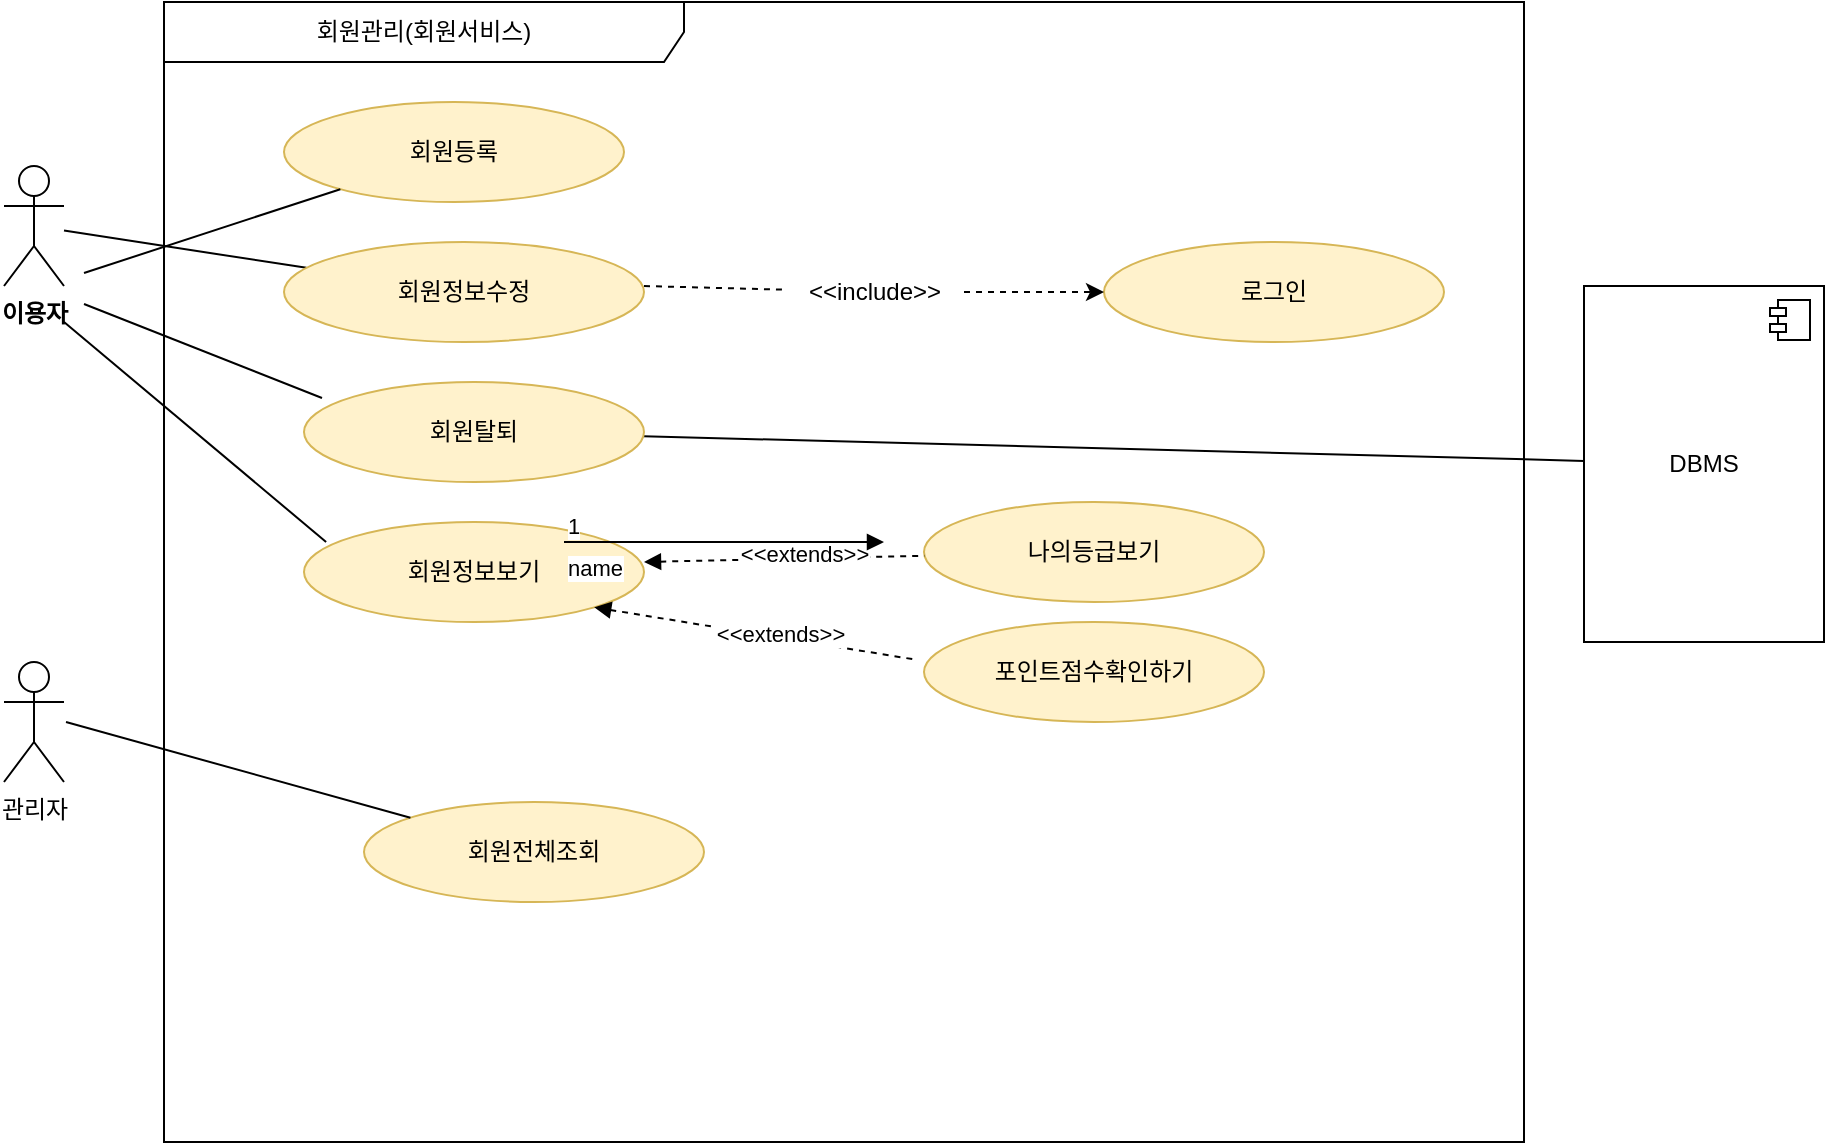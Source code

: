 <mxfile version="21.3.4" type="github">
  <diagram name="페이지-1" id="Xi7CThMLjNq68vM2RFZK">
    <mxGraphModel dx="1379" dy="836" grid="1" gridSize="10" guides="1" tooltips="1" connect="1" arrows="1" fold="1" page="1" pageScale="1" pageWidth="827" pageHeight="1169" math="0" shadow="0">
      <root>
        <object label="" id="0">
          <mxCell />
        </object>
        <mxCell id="1" parent="0" />
        <mxCell id="6LtRmEVSoboS9p4E24Nf-27" value="" style="rounded=0;orthogonalLoop=1;jettySize=auto;html=1;endArrow=none;endFill=0;" parent="1" source="6LtRmEVSoboS9p4E24Nf-1" target="6LtRmEVSoboS9p4E24Nf-21" edge="1">
          <mxGeometry relative="1" as="geometry" />
        </mxCell>
        <mxCell id="6LtRmEVSoboS9p4E24Nf-1" value="이용자&lt;br&gt;" style="shape=umlActor;verticalLabelPosition=bottom;verticalAlign=top;html=1;outlineConnect=0;fontStyle=1" parent="1" vertex="1">
          <mxGeometry x="50" y="112" width="30" height="60" as="geometry" />
        </mxCell>
        <mxCell id="6LtRmEVSoboS9p4E24Nf-10" value="회원관리(회원서비스)" style="shape=umlFrame;whiteSpace=wrap;html=1;pointerEvents=0;width=260;height=30;" parent="1" vertex="1">
          <mxGeometry x="130" y="30" width="680" height="570" as="geometry" />
        </mxCell>
        <mxCell id="6LtRmEVSoboS9p4E24Nf-11" value="관리자" style="shape=umlActor;verticalLabelPosition=bottom;verticalAlign=top;html=1;" parent="1" vertex="1">
          <mxGeometry x="50" y="360" width="30" height="60" as="geometry" />
        </mxCell>
        <mxCell id="6LtRmEVSoboS9p4E24Nf-13" value="회원등록" style="ellipse;whiteSpace=wrap;html=1;fillColor=#fff2cc;strokeColor=#d6b656;" parent="1" vertex="1">
          <mxGeometry x="190" y="80" width="170" height="50" as="geometry" />
        </mxCell>
        <mxCell id="6LtRmEVSoboS9p4E24Nf-21" value="회원정보수정" style="ellipse;whiteSpace=wrap;html=1;fillColor=#fff2cc;strokeColor=#d6b656;" parent="1" vertex="1">
          <mxGeometry x="190" y="150" width="180" height="50" as="geometry" />
        </mxCell>
        <mxCell id="6LtRmEVSoboS9p4E24Nf-53" style="rounded=0;orthogonalLoop=1;jettySize=auto;html=1;endArrow=none;endFill=0;" parent="1" source="6LtRmEVSoboS9p4E24Nf-22" target="6LtRmEVSoboS9p4E24Nf-46" edge="1">
          <mxGeometry relative="1" as="geometry" />
        </mxCell>
        <mxCell id="6LtRmEVSoboS9p4E24Nf-22" value="회원탈퇴" style="ellipse;whiteSpace=wrap;html=1;fillColor=#fff2cc;strokeColor=#d6b656;" parent="1" vertex="1">
          <mxGeometry x="200" y="220" width="170" height="50" as="geometry" />
        </mxCell>
        <mxCell id="6LtRmEVSoboS9p4E24Nf-23" value="회원정보보기" style="ellipse;whiteSpace=wrap;html=1;fillColor=#fff2cc;strokeColor=#d6b656;" parent="1" vertex="1">
          <mxGeometry x="200" y="290" width="170" height="50" as="geometry" />
        </mxCell>
        <mxCell id="6LtRmEVSoboS9p4E24Nf-24" value="회원전체조회" style="ellipse;whiteSpace=wrap;html=1;fillColor=#fff2cc;strokeColor=#d6b656;" parent="1" vertex="1">
          <mxGeometry x="230" y="430" width="170" height="50" as="geometry" />
        </mxCell>
        <mxCell id="6LtRmEVSoboS9p4E24Nf-28" value="" style="rounded=0;orthogonalLoop=1;jettySize=auto;html=1;endArrow=none;endFill=0;entryX=0.053;entryY=0.16;entryDx=0;entryDy=0;entryPerimeter=0;" parent="1" target="6LtRmEVSoboS9p4E24Nf-22" edge="1">
          <mxGeometry relative="1" as="geometry">
            <mxPoint x="90" y="181" as="sourcePoint" />
            <mxPoint x="210" y="200" as="targetPoint" />
          </mxGeometry>
        </mxCell>
        <mxCell id="6LtRmEVSoboS9p4E24Nf-29" value="" style="rounded=0;orthogonalLoop=1;jettySize=auto;html=1;endArrow=none;endFill=0;" parent="1" target="6LtRmEVSoboS9p4E24Nf-13" edge="1">
          <mxGeometry relative="1" as="geometry">
            <mxPoint x="90" y="165.5" as="sourcePoint" />
            <mxPoint x="210" y="184.5" as="targetPoint" />
          </mxGeometry>
        </mxCell>
        <mxCell id="6LtRmEVSoboS9p4E24Nf-30" value="" style="rounded=0;orthogonalLoop=1;jettySize=auto;html=1;endArrow=none;endFill=0;entryX=0.065;entryY=0.2;entryDx=0;entryDy=0;entryPerimeter=0;" parent="1" target="6LtRmEVSoboS9p4E24Nf-23" edge="1">
          <mxGeometry relative="1" as="geometry">
            <mxPoint x="80" y="190" as="sourcePoint" />
            <mxPoint x="200" y="209" as="targetPoint" />
          </mxGeometry>
        </mxCell>
        <mxCell id="6LtRmEVSoboS9p4E24Nf-31" value="" style="rounded=0;orthogonalLoop=1;jettySize=auto;html=1;endArrow=none;endFill=0;" parent="1" target="6LtRmEVSoboS9p4E24Nf-24" edge="1">
          <mxGeometry relative="1" as="geometry">
            <mxPoint x="81" y="390" as="sourcePoint" />
            <mxPoint x="200" y="437" as="targetPoint" />
          </mxGeometry>
        </mxCell>
        <mxCell id="6LtRmEVSoboS9p4E24Nf-33" value="로그인" style="ellipse;whiteSpace=wrap;html=1;fillColor=#fff2cc;strokeColor=#d6b656;" parent="1" vertex="1">
          <mxGeometry x="600" y="150" width="170" height="50" as="geometry" />
        </mxCell>
        <mxCell id="6LtRmEVSoboS9p4E24Nf-34" value="" style="rounded=0;orthogonalLoop=1;jettySize=auto;html=1;endArrow=classic;endFill=1;dashed=1;" parent="1" source="6LtRmEVSoboS9p4E24Nf-36" target="6LtRmEVSoboS9p4E24Nf-33" edge="1">
          <mxGeometry relative="1" as="geometry">
            <mxPoint x="370" y="172" as="sourcePoint" />
            <mxPoint x="501" y="282" as="targetPoint" />
          </mxGeometry>
        </mxCell>
        <mxCell id="6LtRmEVSoboS9p4E24Nf-37" value="" style="rounded=0;orthogonalLoop=1;jettySize=auto;html=1;endArrow=none;endFill=0;dashed=1;" parent="1" target="6LtRmEVSoboS9p4E24Nf-36" edge="1">
          <mxGeometry relative="1" as="geometry">
            <mxPoint x="370" y="172" as="sourcePoint" />
            <mxPoint x="600" y="174" as="targetPoint" />
          </mxGeometry>
        </mxCell>
        <mxCell id="6LtRmEVSoboS9p4E24Nf-36" value="&amp;lt;&amp;lt;include&amp;gt;&amp;gt;" style="text;html=1;align=center;verticalAlign=middle;resizable=0;points=[];autosize=1;strokeColor=none;fillColor=none;" parent="1" vertex="1">
          <mxGeometry x="440" y="160" width="90" height="30" as="geometry" />
        </mxCell>
        <mxCell id="6LtRmEVSoboS9p4E24Nf-38" value="나의등급보기" style="ellipse;whiteSpace=wrap;html=1;fillColor=#fff2cc;strokeColor=#d6b656;" parent="1" vertex="1">
          <mxGeometry x="510" y="280" width="170" height="50" as="geometry" />
        </mxCell>
        <mxCell id="6LtRmEVSoboS9p4E24Nf-39" value="포인트점수확인하기" style="ellipse;whiteSpace=wrap;html=1;fillColor=#fff2cc;strokeColor=#d6b656;" parent="1" vertex="1">
          <mxGeometry x="510" y="340" width="170" height="50" as="geometry" />
        </mxCell>
        <mxCell id="6LtRmEVSoboS9p4E24Nf-42" value="" style="rounded=0;orthogonalLoop=1;jettySize=auto;html=1;endArrow=none;endFill=0;dashed=1;startArrow=block;startFill=1;" parent="1" target="6LtRmEVSoboS9p4E24Nf-38" edge="1">
          <mxGeometry relative="1" as="geometry">
            <mxPoint x="370" y="310" as="sourcePoint" />
            <mxPoint x="510" y="355" as="targetPoint" />
          </mxGeometry>
        </mxCell>
        <mxCell id="6LtRmEVSoboS9p4E24Nf-43" value="&amp;lt;&amp;lt;extends&amp;gt;&amp;gt;" style="edgeLabel;html=1;align=center;verticalAlign=middle;resizable=0;points=[];" parent="6LtRmEVSoboS9p4E24Nf-42" vertex="1" connectable="0">
          <mxGeometry x="0.142" y="2" relative="1" as="geometry">
            <mxPoint as="offset" />
          </mxGeometry>
        </mxCell>
        <mxCell id="6LtRmEVSoboS9p4E24Nf-44" value="" style="rounded=0;orthogonalLoop=1;jettySize=auto;html=1;endArrow=none;endFill=0;dashed=1;startArrow=block;startFill=1;entryX=-0.018;entryY=0.38;entryDx=0;entryDy=0;entryPerimeter=0;exitX=1;exitY=1;exitDx=0;exitDy=0;" parent="1" source="6LtRmEVSoboS9p4E24Nf-23" target="6LtRmEVSoboS9p4E24Nf-39" edge="1">
          <mxGeometry relative="1" as="geometry">
            <mxPoint x="370" y="343" as="sourcePoint" />
            <mxPoint x="510" y="340" as="targetPoint" />
          </mxGeometry>
        </mxCell>
        <mxCell id="6LtRmEVSoboS9p4E24Nf-45" value="&amp;lt;&amp;lt;extends&amp;gt;&amp;gt;" style="edgeLabel;html=1;align=center;verticalAlign=middle;resizable=0;points=[];" parent="6LtRmEVSoboS9p4E24Nf-44" vertex="1" connectable="0">
          <mxGeometry x="0.142" y="2" relative="1" as="geometry">
            <mxPoint as="offset" />
          </mxGeometry>
        </mxCell>
        <mxCell id="6LtRmEVSoboS9p4E24Nf-46" value="DBMS" style="html=1;dropTarget=0;whiteSpace=wrap;" parent="1" vertex="1">
          <mxGeometry x="840" y="172" width="120" height="178" as="geometry" />
        </mxCell>
        <mxCell id="6LtRmEVSoboS9p4E24Nf-47" value="" style="shape=module;jettyWidth=8;jettyHeight=4;" parent="6LtRmEVSoboS9p4E24Nf-46" vertex="1">
          <mxGeometry x="1" width="20" height="20" relative="1" as="geometry">
            <mxPoint x="-27" y="7" as="offset" />
          </mxGeometry>
        </mxCell>
        <mxCell id="6LtRmEVSoboS9p4E24Nf-51" value="name" style="endArrow=block;endFill=1;html=1;edgeStyle=orthogonalEdgeStyle;align=left;verticalAlign=top;rounded=0;" parent="1" edge="1">
          <mxGeometry x="-1" relative="1" as="geometry">
            <mxPoint x="330" y="300" as="sourcePoint" />
            <mxPoint x="490" y="300" as="targetPoint" />
          </mxGeometry>
        </mxCell>
        <mxCell id="6LtRmEVSoboS9p4E24Nf-52" value="1" style="edgeLabel;resizable=0;html=1;align=left;verticalAlign=bottom;" parent="6LtRmEVSoboS9p4E24Nf-51" connectable="0" vertex="1">
          <mxGeometry x="-1" relative="1" as="geometry" />
        </mxCell>
      </root>
    </mxGraphModel>
  </diagram>
</mxfile>
